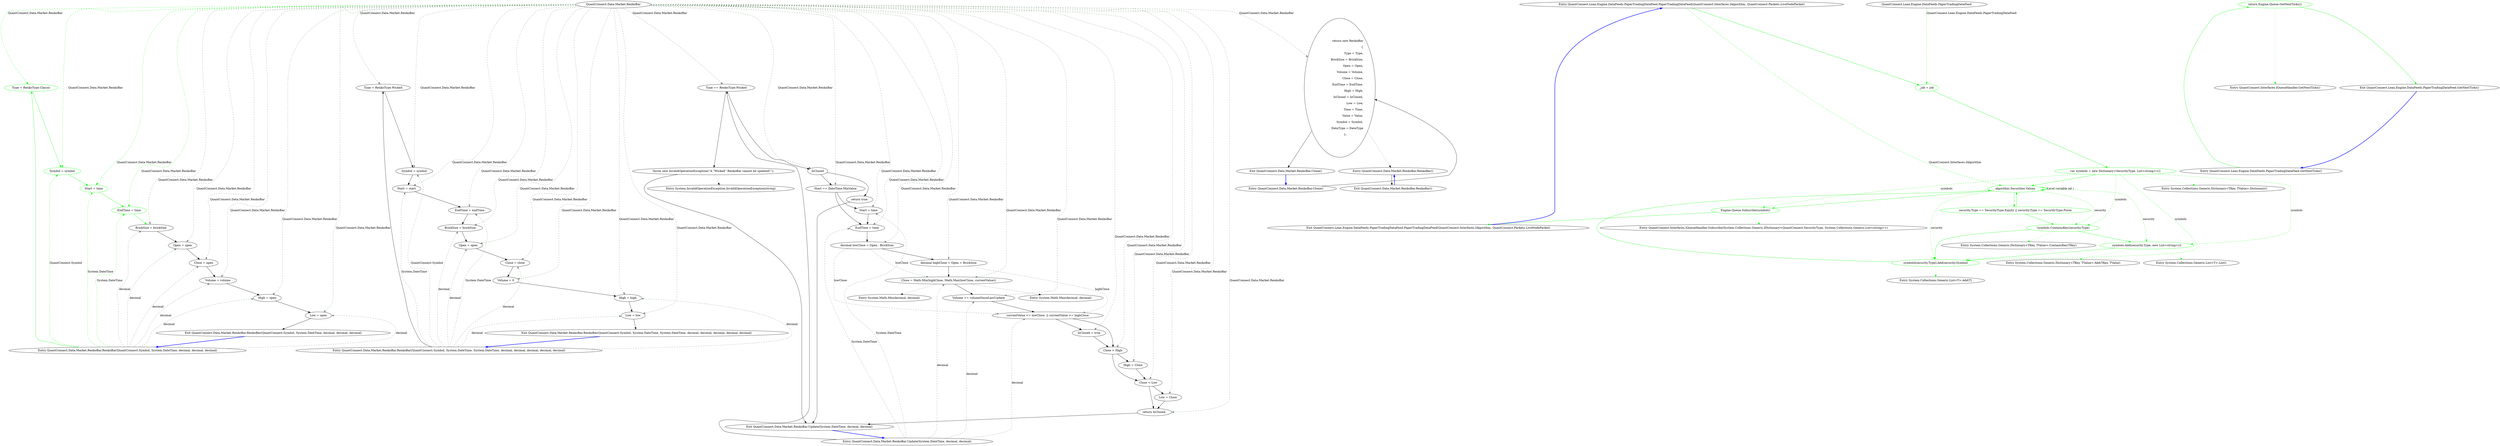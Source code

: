 digraph  {
d3 [label="Type = RenkoType.Classic", span="137-137", cluster="QuantConnect.Data.Market.RenkoBar.RenkoBar(QuantConnect.Symbol, System.DateTime, decimal, decimal, decimal)", color=green, community=0];
d59 [label="QuantConnect.Data.Market.RenkoBar", span=""];
d2 [label="Entry QuantConnect.Data.Market.RenkoBar.RenkoBar(QuantConnect.Symbol, System.DateTime, decimal, decimal, decimal)", span="134-134", cluster="QuantConnect.Data.Market.RenkoBar.RenkoBar(QuantConnect.Symbol, System.DateTime, decimal, decimal, decimal)"];
d4 [label="Symbol = symbol", span="139-139", cluster="QuantConnect.Data.Market.RenkoBar.RenkoBar(QuantConnect.Symbol, System.DateTime, decimal, decimal, decimal)", color=green, community=0];
d5 [label="Start = time", span="140-140", cluster="QuantConnect.Data.Market.RenkoBar.RenkoBar(QuantConnect.Symbol, System.DateTime, decimal, decimal, decimal)", color=green, community=0];
d6 [label="EndTime = time", span="141-141", cluster="QuantConnect.Data.Market.RenkoBar.RenkoBar(QuantConnect.Symbol, System.DateTime, decimal, decimal, decimal)", color=green, community=0];
d7 [label="BrickSize = brickSize", span="142-142", cluster="QuantConnect.Data.Market.RenkoBar.RenkoBar(QuantConnect.Symbol, System.DateTime, decimal, decimal, decimal)"];
d8 [label="Open = open", span="143-143", cluster="QuantConnect.Data.Market.RenkoBar.RenkoBar(QuantConnect.Symbol, System.DateTime, decimal, decimal, decimal)"];
d9 [label="Close = open", span="144-144", cluster="QuantConnect.Data.Market.RenkoBar.RenkoBar(QuantConnect.Symbol, System.DateTime, decimal, decimal, decimal)"];
d10 [label="Volume = volume", span="145-145", cluster="QuantConnect.Data.Market.RenkoBar.RenkoBar(QuantConnect.Symbol, System.DateTime, decimal, decimal, decimal)"];
d11 [label="High = open", span="146-146", cluster="QuantConnect.Data.Market.RenkoBar.RenkoBar(QuantConnect.Symbol, System.DateTime, decimal, decimal, decimal)"];
d12 [label="Low = open", span="147-147", cluster="QuantConnect.Data.Market.RenkoBar.RenkoBar(QuantConnect.Symbol, System.DateTime, decimal, decimal, decimal)"];
d15 [label="Type = RenkoType.Wicked", span="164-164", cluster="QuantConnect.Data.Market.RenkoBar.RenkoBar(QuantConnect.Symbol, System.DateTime, System.DateTime, decimal, decimal, decimal, decimal, decimal)"];
d16 [label="Symbol = symbol", span="166-166", cluster="QuantConnect.Data.Market.RenkoBar.RenkoBar(QuantConnect.Symbol, System.DateTime, System.DateTime, decimal, decimal, decimal, decimal, decimal)"];
d17 [label="Start = start", span="167-167", cluster="QuantConnect.Data.Market.RenkoBar.RenkoBar(QuantConnect.Symbol, System.DateTime, System.DateTime, decimal, decimal, decimal, decimal, decimal)"];
d18 [label="EndTime = endTime", span="168-168", cluster="QuantConnect.Data.Market.RenkoBar.RenkoBar(QuantConnect.Symbol, System.DateTime, System.DateTime, decimal, decimal, decimal, decimal, decimal)"];
d19 [label="BrickSize = brickSize", span="169-169", cluster="QuantConnect.Data.Market.RenkoBar.RenkoBar(QuantConnect.Symbol, System.DateTime, System.DateTime, decimal, decimal, decimal, decimal, decimal)"];
d20 [label="Open = open", span="170-170", cluster="QuantConnect.Data.Market.RenkoBar.RenkoBar(QuantConnect.Symbol, System.DateTime, System.DateTime, decimal, decimal, decimal, decimal, decimal)"];
d21 [label="Close = close", span="171-171", cluster="QuantConnect.Data.Market.RenkoBar.RenkoBar(QuantConnect.Symbol, System.DateTime, System.DateTime, decimal, decimal, decimal, decimal, decimal)"];
d22 [label="Volume = 0", span="172-172", cluster="QuantConnect.Data.Market.RenkoBar.RenkoBar(QuantConnect.Symbol, System.DateTime, System.DateTime, decimal, decimal, decimal, decimal, decimal)"];
d23 [label="High = high", span="173-173", cluster="QuantConnect.Data.Market.RenkoBar.RenkoBar(QuantConnect.Symbol, System.DateTime, System.DateTime, decimal, decimal, decimal, decimal, decimal)"];
d24 [label="Low = low", span="174-174", cluster="QuantConnect.Data.Market.RenkoBar.RenkoBar(QuantConnect.Symbol, System.DateTime, System.DateTime, decimal, decimal, decimal, decimal, decimal)"];
d27 [label="Type == RenkoType.Wicked", span="186-186", cluster="QuantConnect.Data.Market.RenkoBar.Update(System.DateTime, decimal, decimal)"];
d29 [label=IsClosed, span="190-190", cluster="QuantConnect.Data.Market.RenkoBar.Update(System.DateTime, decimal, decimal)"];
d31 [label="Start == DateTime.MinValue", span="191-191", cluster="QuantConnect.Data.Market.RenkoBar.Update(System.DateTime, decimal, decimal)"];
d32 [label="Start = time", span="191-191", cluster="QuantConnect.Data.Market.RenkoBar.Update(System.DateTime, decimal, decimal)"];
d33 [label="EndTime = time", span="192-192", cluster="QuantConnect.Data.Market.RenkoBar.Update(System.DateTime, decimal, decimal)"];
d34 [label="decimal lowClose = Open - BrickSize", span="195-195", cluster="QuantConnect.Data.Market.RenkoBar.Update(System.DateTime, decimal, decimal)"];
d35 [label="decimal highClose = Open + BrickSize", span="196-196", cluster="QuantConnect.Data.Market.RenkoBar.Update(System.DateTime, decimal, decimal)"];
d36 [label="Close = Math.Min(highClose, Math.Max(lowClose, currentValue))", span="198-198", cluster="QuantConnect.Data.Market.RenkoBar.Update(System.DateTime, decimal, decimal)"];
d37 [label="Volume += volumeSinceLastUpdate", span="199-199", cluster="QuantConnect.Data.Market.RenkoBar.Update(System.DateTime, decimal, decimal)"];
d39 [label="IsClosed = true", span="204-204", cluster="QuantConnect.Data.Market.RenkoBar.Update(System.DateTime, decimal, decimal)"];
d40 [label="Close > High", span="207-207", cluster="QuantConnect.Data.Market.RenkoBar.Update(System.DateTime, decimal, decimal)"];
d41 [label="High = Close", span="207-207", cluster="QuantConnect.Data.Market.RenkoBar.Update(System.DateTime, decimal, decimal)"];
d42 [label="Close < Low", span="208-208", cluster="QuantConnect.Data.Market.RenkoBar.Update(System.DateTime, decimal, decimal)"];
d43 [label="Low = Close", span="208-208", cluster="QuantConnect.Data.Market.RenkoBar.Update(System.DateTime, decimal, decimal)"];
d44 [label="return IsClosed;", span="210-210", cluster="QuantConnect.Data.Market.RenkoBar.Update(System.DateTime, decimal, decimal)"];
d57 [label="return new RenkoBar\r\n            {\r\n                Type = Type,\r\n                BrickSize = BrickSize,\r\n                Open = Open,\r\n                Volume = Volume,\r\n                Close = Close,\r\n                EndTime = EndTime,\r\n                High = High,\r\n                IsClosed = IsClosed,\r\n                Low = Low,\r\n                Time = Time,\r\n                Value = Value,\r\n                Symbol = Symbol,\r\n                DataType = DataType\r\n            };", span="249-264", cluster="QuantConnect.Data.Market.RenkoBar.Clone()"];
d13 [label="Exit QuantConnect.Data.Market.RenkoBar.RenkoBar(QuantConnect.Symbol, System.DateTime, decimal, decimal, decimal)", span="134-134", cluster="QuantConnect.Data.Market.RenkoBar.RenkoBar(QuantConnect.Symbol, System.DateTime, decimal, decimal, decimal)"];
d14 [label="Entry QuantConnect.Data.Market.RenkoBar.RenkoBar(QuantConnect.Symbol, System.DateTime, System.DateTime, decimal, decimal, decimal, decimal, decimal)", span="161-161", cluster="QuantConnect.Data.Market.RenkoBar.RenkoBar(QuantConnect.Symbol, System.DateTime, System.DateTime, decimal, decimal, decimal, decimal, decimal)"];
d25 [label="Exit QuantConnect.Data.Market.RenkoBar.RenkoBar(QuantConnect.Symbol, System.DateTime, System.DateTime, decimal, decimal, decimal, decimal, decimal)", span="161-161", cluster="QuantConnect.Data.Market.RenkoBar.RenkoBar(QuantConnect.Symbol, System.DateTime, System.DateTime, decimal, decimal, decimal, decimal, decimal)"];
d26 [label="Entry QuantConnect.Data.Market.RenkoBar.Update(System.DateTime, decimal, decimal)", span="184-184", cluster="QuantConnect.Data.Market.RenkoBar.Update(System.DateTime, decimal, decimal)"];
d28 [label="throw new InvalidOperationException(''A \''Wicked\'' RenkoBar cannot be updated!'');", span="187-187", cluster="QuantConnect.Data.Market.RenkoBar.Update(System.DateTime, decimal, decimal)"];
d30 [label="return true;", span="190-190", cluster="QuantConnect.Data.Market.RenkoBar.Update(System.DateTime, decimal, decimal)"];
d38 [label="currentValue <= lowClose  || currentValue >= highClose", span="202-202", cluster="QuantConnect.Data.Market.RenkoBar.Update(System.DateTime, decimal, decimal)"];
d47 [label="Entry System.Math.Max(decimal, decimal)", span="0-0", cluster="System.Math.Max(decimal, decimal)"];
d48 [label="Entry System.Math.Min(decimal, decimal)", span="0-0", cluster="System.Math.Min(decimal, decimal)"];
d45 [label="Exit QuantConnect.Data.Market.RenkoBar.Update(System.DateTime, decimal, decimal)", span="184-184", cluster="QuantConnect.Data.Market.RenkoBar.Update(System.DateTime, decimal, decimal)"];
d56 [label="Entry QuantConnect.Data.Market.RenkoBar.Clone()", span="247-247", cluster="QuantConnect.Data.Market.RenkoBar.Clone()"];
d58 [label="Exit QuantConnect.Data.Market.RenkoBar.Clone()", span="247-247", cluster="QuantConnect.Data.Market.RenkoBar.Clone()"];
d0 [label="Entry QuantConnect.Data.Market.RenkoBar.RenkoBar()", span="122-122", cluster="QuantConnect.Data.Market.RenkoBar.RenkoBar()"];
d46 [label="Entry System.InvalidOperationException.InvalidOperationException(string)", span="0-0", cluster="System.InvalidOperationException.InvalidOperationException(string)"];
d1 [label="Exit QuantConnect.Data.Market.RenkoBar.RenkoBar()", span="122-122", cluster="QuantConnect.Data.Market.RenkoBar.RenkoBar()"];
m0_0 [label="Entry QuantConnect.Lean.Engine.DataFeeds.PaperTradingDataFeed.PaperTradingDataFeed(QuantConnect.Interfaces.IAlgorithm, QuantConnect.Packets.LiveNodePacket)", span="22-22", cluster="QuantConnect.Lean.Engine.DataFeeds.PaperTradingDataFeed.PaperTradingDataFeed(QuantConnect.Interfaces.IAlgorithm, QuantConnect.Packets.LiveNodePacket)", file="FractalAdaptiveMovingAverageTests.cs"];
m0_1 [label="_job = job", span="25-25", cluster="QuantConnect.Lean.Engine.DataFeeds.PaperTradingDataFeed.PaperTradingDataFeed(QuantConnect.Interfaces.IAlgorithm, QuantConnect.Packets.LiveNodePacket)", color=green, community=0, file="FractalAdaptiveMovingAverageTests.cs"];
m0_2 [label="var symbols = new Dictionary<SecurityType, List<string>>()", span="28-28", cluster="QuantConnect.Lean.Engine.DataFeeds.PaperTradingDataFeed.PaperTradingDataFeed(QuantConnect.Interfaces.IAlgorithm, QuantConnect.Packets.LiveNodePacket)", color=green, community=0, file="FractalAdaptiveMovingAverageTests.cs"];
m0_3 [label="algorithm.Securities.Values", span="31-31", cluster="QuantConnect.Lean.Engine.DataFeeds.PaperTradingDataFeed.PaperTradingDataFeed(QuantConnect.Interfaces.IAlgorithm, QuantConnect.Packets.LiveNodePacket)", color=green, community=0, file="FractalAdaptiveMovingAverageTests.cs"];
m0_7 [label="symbols[security.Type].Add(security.Symbol)", span="36-36", cluster="QuantConnect.Lean.Engine.DataFeeds.PaperTradingDataFeed.PaperTradingDataFeed(QuantConnect.Interfaces.IAlgorithm, QuantConnect.Packets.LiveNodePacket)", color=green, community=0, file="FractalAdaptiveMovingAverageTests.cs"];
m0_4 [label="security.Type == SecurityType.Equity || security.Type == SecurityType.Forex", span="33-33", cluster="QuantConnect.Lean.Engine.DataFeeds.PaperTradingDataFeed.PaperTradingDataFeed(QuantConnect.Interfaces.IAlgorithm, QuantConnect.Packets.LiveNodePacket)", color=green, community=0, file="FractalAdaptiveMovingAverageTests.cs"];
m0_8 [label="Engine.Queue.Subscribe(symbols)", span="41-41", cluster="QuantConnect.Lean.Engine.DataFeeds.PaperTradingDataFeed.PaperTradingDataFeed(QuantConnect.Interfaces.IAlgorithm, QuantConnect.Packets.LiveNodePacket)", color=green, community=0, file="FractalAdaptiveMovingAverageTests.cs"];
m0_5 [label="!symbols.ContainsKey(security.Type)", span="35-35", cluster="QuantConnect.Lean.Engine.DataFeeds.PaperTradingDataFeed.PaperTradingDataFeed(QuantConnect.Interfaces.IAlgorithm, QuantConnect.Packets.LiveNodePacket)", color=green, community=0, file="FractalAdaptiveMovingAverageTests.cs"];
m0_6 [label="symbols.Add(security.Type, new List<string>())", span="35-35", cluster="QuantConnect.Lean.Engine.DataFeeds.PaperTradingDataFeed.PaperTradingDataFeed(QuantConnect.Interfaces.IAlgorithm, QuantConnect.Packets.LiveNodePacket)", color=green, community=0, file="FractalAdaptiveMovingAverageTests.cs"];
m0_9 [label="Exit QuantConnect.Lean.Engine.DataFeeds.PaperTradingDataFeed.PaperTradingDataFeed(QuantConnect.Interfaces.IAlgorithm, QuantConnect.Packets.LiveNodePacket)", span="22-22", cluster="QuantConnect.Lean.Engine.DataFeeds.PaperTradingDataFeed.PaperTradingDataFeed(QuantConnect.Interfaces.IAlgorithm, QuantConnect.Packets.LiveNodePacket)", file="FractalAdaptiveMovingAverageTests.cs"];
m0_14 [label="Entry System.Collections.Generic.List<T>.Add(T)", span="0-0", cluster="System.Collections.Generic.List<T>.Add(T)", file="FractalAdaptiveMovingAverageTests.cs"];
m0_13 [label="Entry System.Collections.Generic.Dictionary<TKey, TValue>.Add(TKey, TValue)", span="0-0", cluster="System.Collections.Generic.Dictionary<TKey, TValue>.Add(TKey, TValue)", file="FractalAdaptiveMovingAverageTests.cs"];
m0_19 [label="Entry QuantConnect.Interfaces.IQueueHandler.GetNextTicks()", span="53-53", cluster="QuantConnect.Interfaces.IQueueHandler.GetNextTicks()", file="FractalAdaptiveMovingAverageTests.cs"];
m0_11 [label="Entry System.Collections.Generic.Dictionary<TKey, TValue>.ContainsKey(TKey)", span="0-0", cluster="System.Collections.Generic.Dictionary<TKey, TValue>.ContainsKey(TKey)", file="FractalAdaptiveMovingAverageTests.cs"];
m0_15 [label="Entry QuantConnect.Interfaces.IQueueHandler.Subscribe(System.Collections.Generic.IDictionary<QuantConnect.SecurityType, System.Collections.Generic.List<string>>)", span="69-69", cluster="QuantConnect.Interfaces.IQueueHandler.Subscribe(System.Collections.Generic.IDictionary<QuantConnect.SecurityType, System.Collections.Generic.List<string>>)", file="FractalAdaptiveMovingAverageTests.cs"];
m0_12 [label="Entry System.Collections.Generic.List<T>.List()", span="0-0", cluster="System.Collections.Generic.List<T>.List()", file="FractalAdaptiveMovingAverageTests.cs"];
m0_16 [label="Entry QuantConnect.Lean.Engine.DataFeeds.PaperTradingDataFeed.GetNextTicks()", span="48-48", cluster="QuantConnect.Lean.Engine.DataFeeds.PaperTradingDataFeed.GetNextTicks()", file="FractalAdaptiveMovingAverageTests.cs"];
m0_17 [label="return Engine.Queue.GetNextTicks();", span="50-50", cluster="QuantConnect.Lean.Engine.DataFeeds.PaperTradingDataFeed.GetNextTicks()", color=green, community=0, file="FractalAdaptiveMovingAverageTests.cs"];
m0_18 [label="Exit QuantConnect.Lean.Engine.DataFeeds.PaperTradingDataFeed.GetNextTicks()", span="48-48", cluster="QuantConnect.Lean.Engine.DataFeeds.PaperTradingDataFeed.GetNextTicks()", file="FractalAdaptiveMovingAverageTests.cs"];
m0_10 [label="Entry System.Collections.Generic.Dictionary<TKey, TValue>.Dictionary()", span="0-0", cluster="System.Collections.Generic.Dictionary<TKey, TValue>.Dictionary()", file="FractalAdaptiveMovingAverageTests.cs"];
m0_20 [label="QuantConnect.Lean.Engine.DataFeeds.PaperTradingDataFeed", span="", file="FractalAdaptiveMovingAverageTests.cs"];
d3 -> d4  [key=0, style=solid, color=green];
d59 -> d3  [key=1, style=dashed, color=green, label="QuantConnect.Data.Market.RenkoBar"];
d59 -> d4  [key=1, style=dashed, color=green, label="QuantConnect.Data.Market.RenkoBar"];
d59 -> d5  [key=1, style=dashed, color=green, label="QuantConnect.Data.Market.RenkoBar"];
d59 -> d6  [key=1, style=dashed, color=green, label="QuantConnect.Data.Market.RenkoBar"];
d59 -> d7  [key=1, style=dashed, color=darkseagreen4, label="QuantConnect.Data.Market.RenkoBar"];
d59 -> d8  [key=1, style=dashed, color=darkseagreen4, label="QuantConnect.Data.Market.RenkoBar"];
d59 -> d9  [key=1, style=dashed, color=darkseagreen4, label="QuantConnect.Data.Market.RenkoBar"];
d59 -> d10  [key=1, style=dashed, color=darkseagreen4, label="QuantConnect.Data.Market.RenkoBar"];
d59 -> d11  [key=1, style=dashed, color=darkseagreen4, label="QuantConnect.Data.Market.RenkoBar"];
d59 -> d12  [key=1, style=dashed, color=darkseagreen4, label="QuantConnect.Data.Market.RenkoBar"];
d59 -> d15  [key=1, style=dashed, color=darkseagreen4, label="QuantConnect.Data.Market.RenkoBar"];
d59 -> d16  [key=1, style=dashed, color=darkseagreen4, label="QuantConnect.Data.Market.RenkoBar"];
d59 -> d17  [key=1, style=dashed, color=darkseagreen4, label="QuantConnect.Data.Market.RenkoBar"];
d59 -> d18  [key=1, style=dashed, color=darkseagreen4, label="QuantConnect.Data.Market.RenkoBar"];
d59 -> d19  [key=1, style=dashed, color=darkseagreen4, label="QuantConnect.Data.Market.RenkoBar"];
d59 -> d20  [key=1, style=dashed, color=darkseagreen4, label="QuantConnect.Data.Market.RenkoBar"];
d59 -> d21  [key=1, style=dashed, color=darkseagreen4, label="QuantConnect.Data.Market.RenkoBar"];
d59 -> d22  [key=1, style=dashed, color=darkseagreen4, label="QuantConnect.Data.Market.RenkoBar"];
d59 -> d23  [key=1, style=dashed, color=darkseagreen4, label="QuantConnect.Data.Market.RenkoBar"];
d59 -> d24  [key=1, style=dashed, color=darkseagreen4, label="QuantConnect.Data.Market.RenkoBar"];
d59 -> d27  [key=1, style=dashed, color=darkseagreen4, label="QuantConnect.Data.Market.RenkoBar"];
d59 -> d29  [key=1, style=dashed, color=darkseagreen4, label="QuantConnect.Data.Market.RenkoBar"];
d59 -> d31  [key=1, style=dashed, color=darkseagreen4, label="QuantConnect.Data.Market.RenkoBar"];
d59 -> d32  [key=1, style=dashed, color=darkseagreen4, label="QuantConnect.Data.Market.RenkoBar"];
d59 -> d33  [key=1, style=dashed, color=darkseagreen4, label="QuantConnect.Data.Market.RenkoBar"];
d59 -> d34  [key=1, style=dashed, color=darkseagreen4, label="QuantConnect.Data.Market.RenkoBar"];
d59 -> d35  [key=1, style=dashed, color=darkseagreen4, label="QuantConnect.Data.Market.RenkoBar"];
d59 -> d36  [key=1, style=dashed, color=darkseagreen4, label="QuantConnect.Data.Market.RenkoBar"];
d59 -> d37  [key=1, style=dashed, color=darkseagreen4, label="QuantConnect.Data.Market.RenkoBar"];
d59 -> d39  [key=1, style=dashed, color=darkseagreen4, label="QuantConnect.Data.Market.RenkoBar"];
d59 -> d40  [key=1, style=dashed, color=darkseagreen4, label="QuantConnect.Data.Market.RenkoBar"];
d59 -> d41  [key=1, style=dashed, color=darkseagreen4, label="QuantConnect.Data.Market.RenkoBar"];
d59 -> d42  [key=1, style=dashed, color=darkseagreen4, label="QuantConnect.Data.Market.RenkoBar"];
d59 -> d43  [key=1, style=dashed, color=darkseagreen4, label="QuantConnect.Data.Market.RenkoBar"];
d59 -> d44  [key=1, style=dashed, color=darkseagreen4, label="QuantConnect.Data.Market.RenkoBar"];
d59 -> d57  [key=1, style=dashed, color=darkseagreen4, label="QuantConnect.Data.Market.RenkoBar"];
d2 -> d3  [key=0, style=solid, color=green];
d2 -> d4  [key=1, style=dashed, color=green, label="QuantConnect.Symbol"];
d2 -> d5  [key=1, style=dashed, color=green, label="System.DateTime"];
d2 -> d6  [key=1, style=dashed, color=green, label="System.DateTime"];
d2 -> d7  [key=1, style=dashed, color=darkseagreen4, label=decimal];
d2 -> d8  [key=1, style=dashed, color=darkseagreen4, label=decimal];
d2 -> d9  [key=1, style=dashed, color=darkseagreen4, label=decimal];
d2 -> d10  [key=1, style=dashed, color=darkseagreen4, label=decimal];
d2 -> d11  [key=1, style=dashed, color=darkseagreen4, label=decimal];
d2 -> d12  [key=1, style=dashed, color=darkseagreen4, label=decimal];
d4 -> d5  [key=0, style=solid, color=green];
d5 -> d6  [key=0, style=solid, color=green];
d6 -> d7  [key=0, style=solid, color=green];
d7 -> d8  [key=0, style=solid];
d8 -> d9  [key=0, style=solid];
d9 -> d10  [key=0, style=solid];
d10 -> d11  [key=0, style=solid];
d11 -> d12  [key=0, style=solid];
d12 -> d13  [key=0, style=solid];
d15 -> d16  [key=0, style=solid];
d16 -> d17  [key=0, style=solid];
d17 -> d18  [key=0, style=solid];
d18 -> d19  [key=0, style=solid];
d19 -> d20  [key=0, style=solid];
d20 -> d21  [key=0, style=solid];
d21 -> d22  [key=0, style=solid];
d22 -> d23  [key=0, style=solid];
d23 -> d24  [key=0, style=solid];
d24 -> d25  [key=0, style=solid];
d27 -> d28  [key=0, style=solid];
d27 -> d29  [key=0, style=solid];
d29 -> d30  [key=0, style=solid];
d29 -> d31  [key=0, style=solid];
d31 -> d32  [key=0, style=solid];
d31 -> d33  [key=0, style=solid];
d32 -> d33  [key=0, style=solid];
d33 -> d34  [key=0, style=solid];
d34 -> d35  [key=0, style=solid];
d34 -> d36  [key=1, style=dashed, color=darkseagreen4, label=lowClose];
d34 -> d38  [key=1, style=dashed, color=darkseagreen4, label=lowClose];
d35 -> d36  [key=0, style=solid];
d35 -> d38  [key=1, style=dashed, color=darkseagreen4, label=highClose];
d36 -> d37  [key=0, style=solid];
d36 -> d47  [key=2, style=dotted];
d36 -> d48  [key=2, style=dotted];
d37 -> d38  [key=0, style=solid];
d39 -> d40  [key=0, style=solid];
d40 -> d41  [key=0, style=solid];
d40 -> d42  [key=0, style=solid];
d41 -> d42  [key=0, style=solid];
d42 -> d43  [key=0, style=solid];
d42 -> d44  [key=0, style=solid];
d43 -> d44  [key=0, style=solid];
d44 -> d45  [key=0, style=solid];
d57 -> d58  [key=0, style=solid];
d57 -> d0  [key=2, style=dotted];
d13 -> d2  [key=0, style=bold, color=blue];
d14 -> d15  [key=0, style=solid];
d14 -> d16  [key=1, style=dashed, color=darkseagreen4, label="QuantConnect.Symbol"];
d14 -> d17  [key=1, style=dashed, color=darkseagreen4, label="System.DateTime"];
d14 -> d18  [key=1, style=dashed, color=darkseagreen4, label="System.DateTime"];
d14 -> d19  [key=1, style=dashed, color=darkseagreen4, label=decimal];
d14 -> d20  [key=1, style=dashed, color=darkseagreen4, label=decimal];
d14 -> d21  [key=1, style=dashed, color=darkseagreen4, label=decimal];
d14 -> d23  [key=1, style=dashed, color=darkseagreen4, label=decimal];
d14 -> d24  [key=1, style=dashed, color=darkseagreen4, label=decimal];
d25 -> d14  [key=0, style=bold, color=blue];
d26 -> d27  [key=0, style=solid];
d26 -> d32  [key=1, style=dashed, color=darkseagreen4, label="System.DateTime"];
d26 -> d33  [key=1, style=dashed, color=darkseagreen4, label="System.DateTime"];
d26 -> d36  [key=1, style=dashed, color=darkseagreen4, label=decimal];
d26 -> d37  [key=1, style=dashed, color=darkseagreen4, label=decimal];
d26 -> d38  [key=1, style=dashed, color=darkseagreen4, label=decimal];
d28 -> d45  [key=0, style=solid];
d28 -> d46  [key=2, style=dotted];
d30 -> d45  [key=0, style=solid];
d38 -> d39  [key=0, style=solid];
d38 -> d40  [key=0, style=solid];
d45 -> d26  [key=0, style=bold, color=blue];
d56 -> d57  [key=0, style=solid];
d58 -> d56  [key=0, style=bold, color=blue];
d0 -> d1  [key=0, style=solid];
d1 -> d0  [key=0, style=bold, color=blue];
m0_0 -> m0_1  [key=0, style=solid, color=green];
m0_0 -> m0_3  [key=1, style=dashed, color=green, label="QuantConnect.Interfaces.IAlgorithm"];
m0_1 -> m0_2  [key=0, style=solid, color=green];
m0_2 -> m0_3  [key=0, style=solid, color=green];
m0_2 -> m0_10  [key=2, style=dotted, color=green];
m0_2 -> m0_5  [key=1, style=dashed, color=green, label=symbols];
m0_2 -> m0_6  [key=1, style=dashed, color=green, label=symbols];
m0_2 -> m0_7  [key=1, style=dashed, color=green, label=symbols];
m0_2 -> m0_8  [key=1, style=dashed, color=green, label=symbols];
m0_3 -> m0_3  [key=3, color=green, style=bold, label="Local variable int i"];
m0_3 -> m0_4  [key=0, style=solid, color=green];
m0_3 -> m0_8  [key=0, style=solid, color=green];
m0_3 -> m0_5  [key=1, style=dashed, color=green, label=security];
m0_3 -> m0_6  [key=1, style=dashed, color=green, label=security];
m0_3 -> m0_7  [key=1, style=dashed, color=green, label=security];
m0_7 -> m0_3  [key=0, style=solid, color=green];
m0_7 -> m0_14  [key=2, style=dotted, color=green];
m0_4 -> m0_3  [key=0, style=solid, color=green];
m0_4 -> m0_5  [key=0, style=solid, color=green];
m0_8 -> m0_9  [key=0, style=solid, color=green];
m0_8 -> m0_15  [key=2, style=dotted, color=green];
m0_5 -> m0_6  [key=0, style=solid, color=green];
m0_5 -> m0_7  [key=0, style=solid, color=green];
m0_5 -> m0_11  [key=2, style=dotted, color=green];
m0_6 -> m0_7  [key=0, style=solid, color=green];
m0_6 -> m0_12  [key=2, style=dotted, color=green];
m0_6 -> m0_13  [key=2, style=dotted, color=green];
m0_9 -> m0_0  [key=0, style=bold, color=blue];
m0_16 -> m0_17  [key=0, style=solid, color=green];
m0_17 -> m0_18  [key=0, style=solid, color=green];
m0_17 -> m0_19  [key=2, style=dotted, color=green];
m0_18 -> m0_16  [key=0, style=bold, color=blue];
m0_20 -> m0_1  [key=1, style=dashed, color=green, label="QuantConnect.Lean.Engine.DataFeeds.PaperTradingDataFeed"];
}
